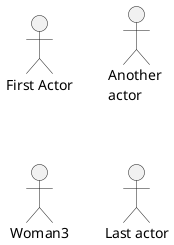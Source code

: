 @startuml
'https://plantuml.com/use-case-diagram

:First Actor:
:Another \nactor: as Man2
actor Woman3
actor :Last actor: as Person1

@enduml